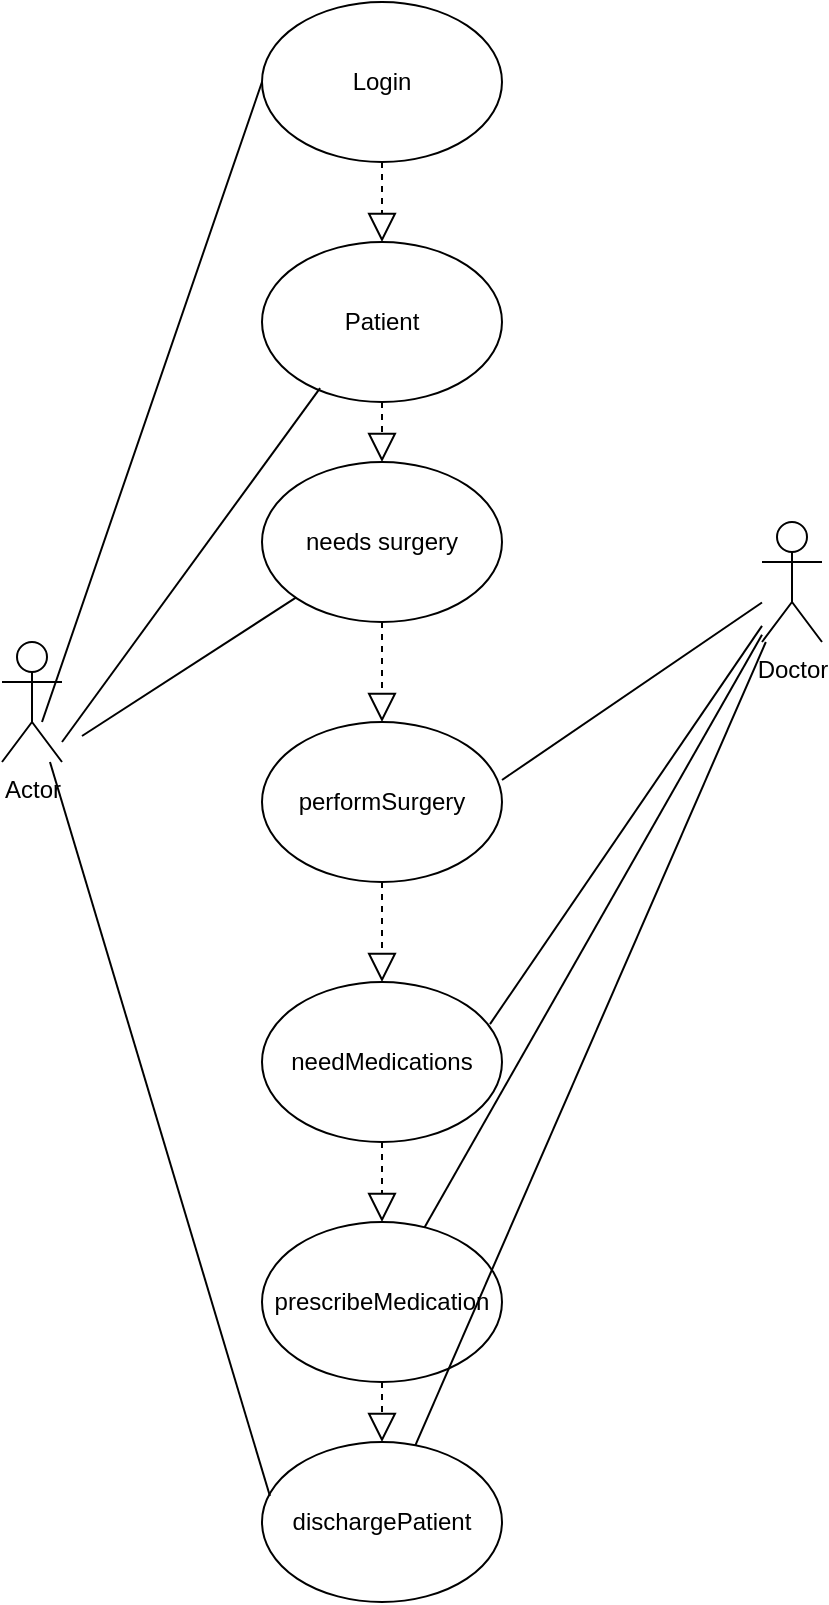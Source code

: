 <mxfile version="21.0.10" type="device"><diagram name="Página-1" id="k1wks9exTSKG9TFMTLYe"><mxGraphModel dx="1674" dy="788" grid="1" gridSize="10" guides="1" tooltips="1" connect="1" arrows="1" fold="1" page="1" pageScale="1" pageWidth="827" pageHeight="1169" math="0" shadow="0"><root><mxCell id="0"/><mxCell id="1" parent="0"/><mxCell id="uEJ7RgB26COXhytU4M-y-1" value="Actor" style="shape=umlActor;verticalLabelPosition=bottom;verticalAlign=top;html=1;outlineConnect=0;" vertex="1" parent="1"><mxGeometry x="50" y="400" width="30" height="60" as="geometry"/></mxCell><mxCell id="uEJ7RgB26COXhytU4M-y-2" value="Login" style="ellipse;whiteSpace=wrap;html=1;" vertex="1" parent="1"><mxGeometry x="180" y="80" width="120" height="80" as="geometry"/></mxCell><mxCell id="uEJ7RgB26COXhytU4M-y-3" value="Patient" style="ellipse;whiteSpace=wrap;html=1;" vertex="1" parent="1"><mxGeometry x="180" y="200" width="120" height="80" as="geometry"/></mxCell><mxCell id="uEJ7RgB26COXhytU4M-y-4" value="needs surgery" style="ellipse;whiteSpace=wrap;html=1;" vertex="1" parent="1"><mxGeometry x="180" y="310" width="120" height="80" as="geometry"/></mxCell><mxCell id="uEJ7RgB26COXhytU4M-y-5" value="performSurgery" style="ellipse;whiteSpace=wrap;html=1;" vertex="1" parent="1"><mxGeometry x="180" y="440" width="120" height="80" as="geometry"/></mxCell><mxCell id="uEJ7RgB26COXhytU4M-y-6" value="needMedications" style="ellipse;whiteSpace=wrap;html=1;" vertex="1" parent="1"><mxGeometry x="180" y="570" width="120" height="80" as="geometry"/></mxCell><mxCell id="uEJ7RgB26COXhytU4M-y-7" value="prescribeMedication" style="ellipse;whiteSpace=wrap;html=1;" vertex="1" parent="1"><mxGeometry x="180" y="690" width="120" height="80" as="geometry"/></mxCell><mxCell id="uEJ7RgB26COXhytU4M-y-8" value="dischargePatient" style="ellipse;whiteSpace=wrap;html=1;" vertex="1" parent="1"><mxGeometry x="180" y="800" width="120" height="80" as="geometry"/></mxCell><mxCell id="uEJ7RgB26COXhytU4M-y-9" value="" style="endArrow=block;dashed=1;endFill=0;endSize=12;html=1;rounded=0;" edge="1" parent="1" target="uEJ7RgB26COXhytU4M-y-3"><mxGeometry width="160" relative="1" as="geometry"><mxPoint x="240" y="160" as="sourcePoint"/><mxPoint x="400" y="160" as="targetPoint"/></mxGeometry></mxCell><mxCell id="uEJ7RgB26COXhytU4M-y-10" value="" style="endArrow=block;dashed=1;endFill=0;endSize=12;html=1;rounded=0;entryX=0.5;entryY=0;entryDx=0;entryDy=0;" edge="1" parent="1" source="uEJ7RgB26COXhytU4M-y-3" target="uEJ7RgB26COXhytU4M-y-4"><mxGeometry width="160" relative="1" as="geometry"><mxPoint x="250" y="170" as="sourcePoint"/><mxPoint x="250" y="210" as="targetPoint"/></mxGeometry></mxCell><mxCell id="uEJ7RgB26COXhytU4M-y-11" value="" style="endArrow=block;dashed=1;endFill=0;endSize=12;html=1;rounded=0;entryX=0.5;entryY=0;entryDx=0;entryDy=0;" edge="1" parent="1" source="uEJ7RgB26COXhytU4M-y-4" target="uEJ7RgB26COXhytU4M-y-5"><mxGeometry width="160" relative="1" as="geometry"><mxPoint x="250" y="290" as="sourcePoint"/><mxPoint x="250" y="320" as="targetPoint"/></mxGeometry></mxCell><mxCell id="uEJ7RgB26COXhytU4M-y-12" value="" style="endArrow=block;dashed=1;endFill=0;endSize=12;html=1;rounded=0;exitX=0.5;exitY=1;exitDx=0;exitDy=0;" edge="1" parent="1" source="uEJ7RgB26COXhytU4M-y-5" target="uEJ7RgB26COXhytU4M-y-6"><mxGeometry width="160" relative="1" as="geometry"><mxPoint x="250" y="400" as="sourcePoint"/><mxPoint x="250" y="450" as="targetPoint"/></mxGeometry></mxCell><mxCell id="uEJ7RgB26COXhytU4M-y-13" value="" style="endArrow=block;dashed=1;endFill=0;endSize=12;html=1;rounded=0;exitX=0.5;exitY=1;exitDx=0;exitDy=0;" edge="1" parent="1" source="uEJ7RgB26COXhytU4M-y-6" target="uEJ7RgB26COXhytU4M-y-7"><mxGeometry width="160" relative="1" as="geometry"><mxPoint x="250" y="530" as="sourcePoint"/><mxPoint x="250" y="580" as="targetPoint"/></mxGeometry></mxCell><mxCell id="uEJ7RgB26COXhytU4M-y-14" value="" style="endArrow=block;dashed=1;endFill=0;endSize=12;html=1;rounded=0;exitX=0.5;exitY=1;exitDx=0;exitDy=0;entryX=0.5;entryY=0;entryDx=0;entryDy=0;" edge="1" parent="1" source="uEJ7RgB26COXhytU4M-y-7" target="uEJ7RgB26COXhytU4M-y-8"><mxGeometry width="160" relative="1" as="geometry"><mxPoint x="250" y="660" as="sourcePoint"/><mxPoint x="250" y="700" as="targetPoint"/></mxGeometry></mxCell><mxCell id="uEJ7RgB26COXhytU4M-y-15" value="Doctor" style="shape=umlActor;verticalLabelPosition=bottom;verticalAlign=top;html=1;outlineConnect=0;" vertex="1" parent="1"><mxGeometry x="430" y="340" width="30" height="60" as="geometry"/></mxCell><mxCell id="uEJ7RgB26COXhytU4M-y-16" value="" style="endArrow=none;html=1;rounded=0;entryX=0;entryY=0.5;entryDx=0;entryDy=0;" edge="1" parent="1" target="uEJ7RgB26COXhytU4M-y-2"><mxGeometry width="50" height="50" relative="1" as="geometry"><mxPoint x="70" y="440" as="sourcePoint"/><mxPoint x="120" y="390" as="targetPoint"/></mxGeometry></mxCell><mxCell id="uEJ7RgB26COXhytU4M-y-17" value="" style="endArrow=none;html=1;rounded=0;entryX=0.242;entryY=0.913;entryDx=0;entryDy=0;entryPerimeter=0;" edge="1" parent="1" target="uEJ7RgB26COXhytU4M-y-3"><mxGeometry width="50" height="50" relative="1" as="geometry"><mxPoint x="80" y="450" as="sourcePoint"/><mxPoint x="190" y="130" as="targetPoint"/></mxGeometry></mxCell><mxCell id="uEJ7RgB26COXhytU4M-y-21" value="" style="endArrow=none;html=1;rounded=0;" edge="1" parent="1" target="uEJ7RgB26COXhytU4M-y-4"><mxGeometry width="50" height="50" relative="1" as="geometry"><mxPoint x="90" y="447" as="sourcePoint"/><mxPoint x="180" y="490" as="targetPoint"/></mxGeometry></mxCell><mxCell id="uEJ7RgB26COXhytU4M-y-23" value="" style="endArrow=none;html=1;rounded=0;" edge="1" parent="1" target="uEJ7RgB26COXhytU4M-y-15"><mxGeometry width="50" height="50" relative="1" as="geometry"><mxPoint x="300" y="469" as="sourcePoint"/><mxPoint x="410" y="360" as="targetPoint"/></mxGeometry></mxCell><mxCell id="uEJ7RgB26COXhytU4M-y-24" value="" style="endArrow=none;html=1;rounded=0;exitX=0.95;exitY=0.263;exitDx=0;exitDy=0;exitPerimeter=0;" edge="1" parent="1" source="uEJ7RgB26COXhytU4M-y-6" target="uEJ7RgB26COXhytU4M-y-15"><mxGeometry width="50" height="50" relative="1" as="geometry"><mxPoint x="310" y="479" as="sourcePoint"/><mxPoint x="424" y="436" as="targetPoint"/></mxGeometry></mxCell><mxCell id="uEJ7RgB26COXhytU4M-y-25" value="" style="endArrow=none;html=1;rounded=0;" edge="1" parent="1" source="uEJ7RgB26COXhytU4M-y-7" target="uEJ7RgB26COXhytU4M-y-15"><mxGeometry width="50" height="50" relative="1" as="geometry"><mxPoint x="304" y="601" as="sourcePoint"/><mxPoint x="434" y="446" as="targetPoint"/></mxGeometry></mxCell><mxCell id="uEJ7RgB26COXhytU4M-y-26" value="" style="endArrow=none;html=1;rounded=0;" edge="1" parent="1" source="uEJ7RgB26COXhytU4M-y-8" target="uEJ7RgB26COXhytU4M-y-15"><mxGeometry width="50" height="50" relative="1" as="geometry"><mxPoint x="275" y="704" as="sourcePoint"/><mxPoint x="460" y="440" as="targetPoint"/></mxGeometry></mxCell><mxCell id="uEJ7RgB26COXhytU4M-y-27" value="" style="endArrow=none;html=1;rounded=0;entryX=0.033;entryY=0.338;entryDx=0;entryDy=0;entryPerimeter=0;" edge="1" parent="1" source="uEJ7RgB26COXhytU4M-y-1" target="uEJ7RgB26COXhytU4M-y-8"><mxGeometry width="50" height="50" relative="1" as="geometry"><mxPoint x="100" y="457" as="sourcePoint"/><mxPoint x="207" y="388" as="targetPoint"/></mxGeometry></mxCell></root></mxGraphModel></diagram></mxfile>
